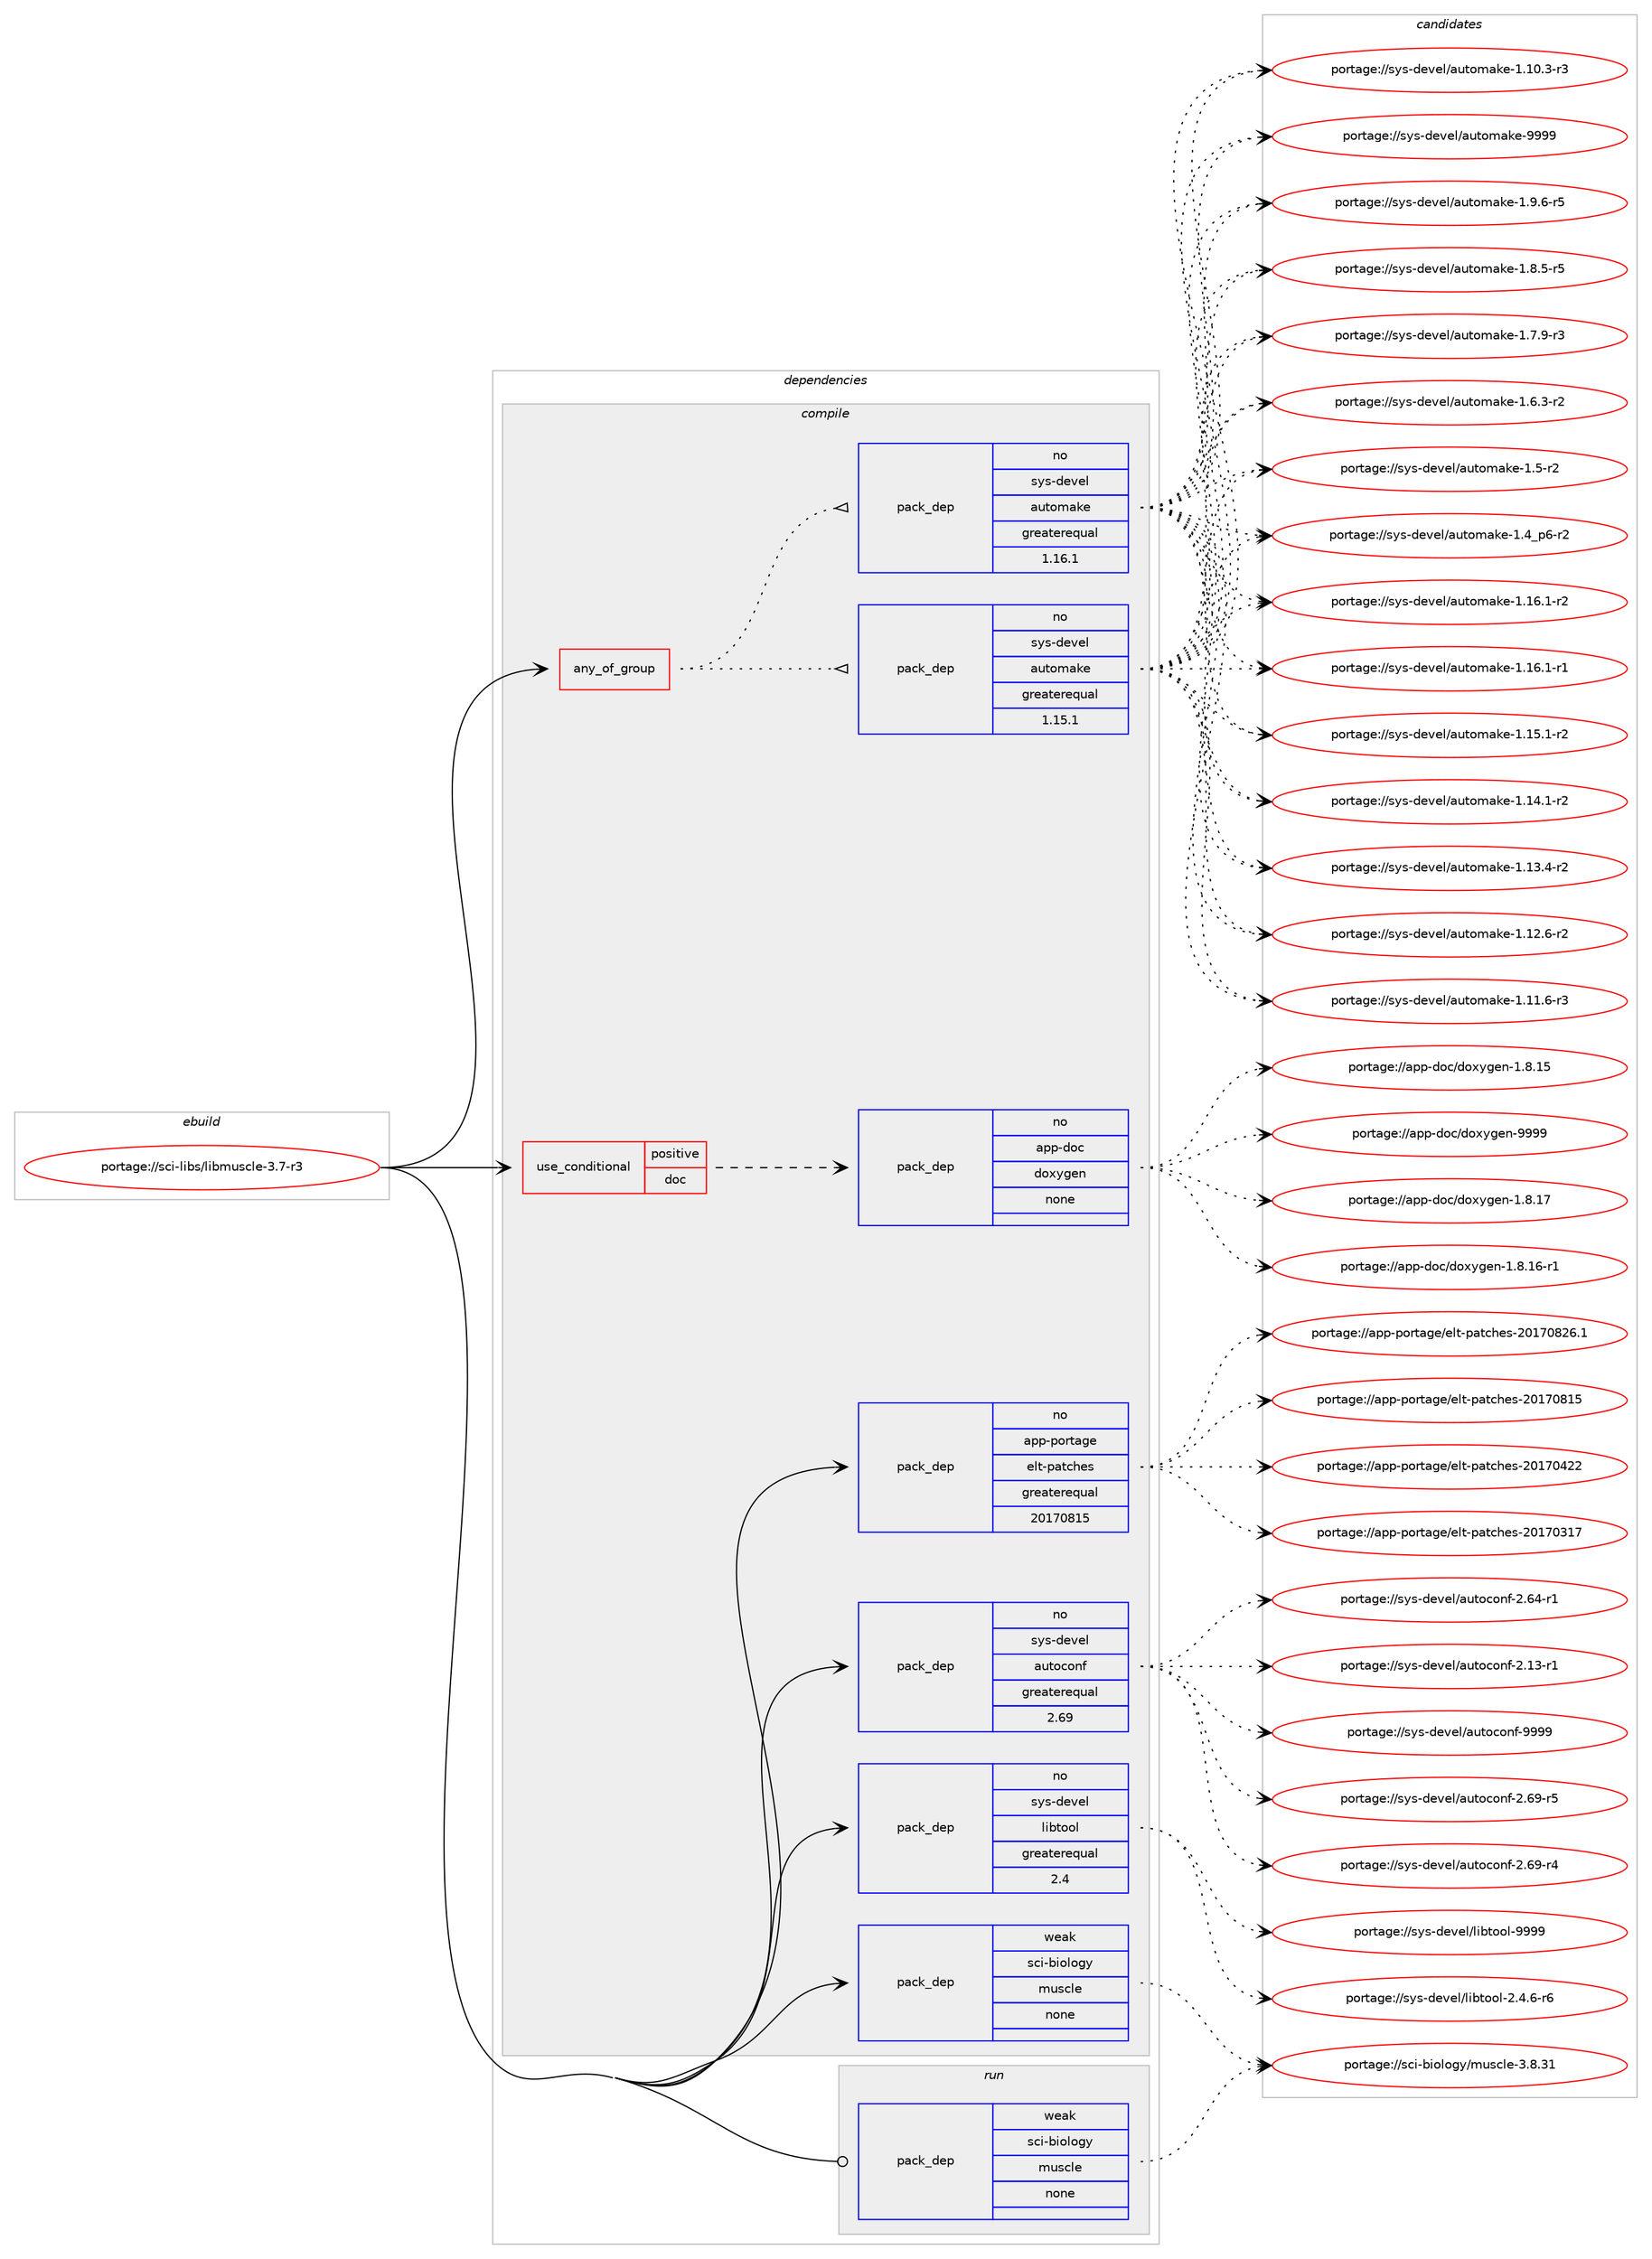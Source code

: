digraph prolog {

# *************
# Graph options
# *************

newrank=true;
concentrate=true;
compound=true;
graph [rankdir=LR,fontname=Helvetica,fontsize=10,ranksep=1.5];#, ranksep=2.5, nodesep=0.2];
edge  [arrowhead=vee];
node  [fontname=Helvetica,fontsize=10];

# **********
# The ebuild
# **********

subgraph cluster_leftcol {
color=gray;
rank=same;
label=<<i>ebuild</i>>;
id [label="portage://sci-libs/libmuscle-3.7-r3", color=red, width=4, href="../sci-libs/libmuscle-3.7-r3.svg"];
}

# ****************
# The dependencies
# ****************

subgraph cluster_midcol {
color=gray;
label=<<i>dependencies</i>>;
subgraph cluster_compile {
fillcolor="#eeeeee";
style=filled;
label=<<i>compile</i>>;
subgraph any833 {
dependency38779 [label=<<TABLE BORDER="0" CELLBORDER="1" CELLSPACING="0" CELLPADDING="4"><TR><TD CELLPADDING="10">any_of_group</TD></TR></TABLE>>, shape=none, color=red];subgraph pack30868 {
dependency38780 [label=<<TABLE BORDER="0" CELLBORDER="1" CELLSPACING="0" CELLPADDING="4" WIDTH="220"><TR><TD ROWSPAN="6" CELLPADDING="30">pack_dep</TD></TR><TR><TD WIDTH="110">no</TD></TR><TR><TD>sys-devel</TD></TR><TR><TD>automake</TD></TR><TR><TD>greaterequal</TD></TR><TR><TD>1.16.1</TD></TR></TABLE>>, shape=none, color=blue];
}
dependency38779:e -> dependency38780:w [weight=20,style="dotted",arrowhead="oinv"];
subgraph pack30869 {
dependency38781 [label=<<TABLE BORDER="0" CELLBORDER="1" CELLSPACING="0" CELLPADDING="4" WIDTH="220"><TR><TD ROWSPAN="6" CELLPADDING="30">pack_dep</TD></TR><TR><TD WIDTH="110">no</TD></TR><TR><TD>sys-devel</TD></TR><TR><TD>automake</TD></TR><TR><TD>greaterequal</TD></TR><TR><TD>1.15.1</TD></TR></TABLE>>, shape=none, color=blue];
}
dependency38779:e -> dependency38781:w [weight=20,style="dotted",arrowhead="oinv"];
}
id:e -> dependency38779:w [weight=20,style="solid",arrowhead="vee"];
subgraph cond7068 {
dependency38782 [label=<<TABLE BORDER="0" CELLBORDER="1" CELLSPACING="0" CELLPADDING="4"><TR><TD ROWSPAN="3" CELLPADDING="10">use_conditional</TD></TR><TR><TD>positive</TD></TR><TR><TD>doc</TD></TR></TABLE>>, shape=none, color=red];
subgraph pack30870 {
dependency38783 [label=<<TABLE BORDER="0" CELLBORDER="1" CELLSPACING="0" CELLPADDING="4" WIDTH="220"><TR><TD ROWSPAN="6" CELLPADDING="30">pack_dep</TD></TR><TR><TD WIDTH="110">no</TD></TR><TR><TD>app-doc</TD></TR><TR><TD>doxygen</TD></TR><TR><TD>none</TD></TR><TR><TD></TD></TR></TABLE>>, shape=none, color=blue];
}
dependency38782:e -> dependency38783:w [weight=20,style="dashed",arrowhead="vee"];
}
id:e -> dependency38782:w [weight=20,style="solid",arrowhead="vee"];
subgraph pack30871 {
dependency38784 [label=<<TABLE BORDER="0" CELLBORDER="1" CELLSPACING="0" CELLPADDING="4" WIDTH="220"><TR><TD ROWSPAN="6" CELLPADDING="30">pack_dep</TD></TR><TR><TD WIDTH="110">no</TD></TR><TR><TD>app-portage</TD></TR><TR><TD>elt-patches</TD></TR><TR><TD>greaterequal</TD></TR><TR><TD>20170815</TD></TR></TABLE>>, shape=none, color=blue];
}
id:e -> dependency38784:w [weight=20,style="solid",arrowhead="vee"];
subgraph pack30872 {
dependency38785 [label=<<TABLE BORDER="0" CELLBORDER="1" CELLSPACING="0" CELLPADDING="4" WIDTH="220"><TR><TD ROWSPAN="6" CELLPADDING="30">pack_dep</TD></TR><TR><TD WIDTH="110">no</TD></TR><TR><TD>sys-devel</TD></TR><TR><TD>autoconf</TD></TR><TR><TD>greaterequal</TD></TR><TR><TD>2.69</TD></TR></TABLE>>, shape=none, color=blue];
}
id:e -> dependency38785:w [weight=20,style="solid",arrowhead="vee"];
subgraph pack30873 {
dependency38786 [label=<<TABLE BORDER="0" CELLBORDER="1" CELLSPACING="0" CELLPADDING="4" WIDTH="220"><TR><TD ROWSPAN="6" CELLPADDING="30">pack_dep</TD></TR><TR><TD WIDTH="110">no</TD></TR><TR><TD>sys-devel</TD></TR><TR><TD>libtool</TD></TR><TR><TD>greaterequal</TD></TR><TR><TD>2.4</TD></TR></TABLE>>, shape=none, color=blue];
}
id:e -> dependency38786:w [weight=20,style="solid",arrowhead="vee"];
subgraph pack30874 {
dependency38787 [label=<<TABLE BORDER="0" CELLBORDER="1" CELLSPACING="0" CELLPADDING="4" WIDTH="220"><TR><TD ROWSPAN="6" CELLPADDING="30">pack_dep</TD></TR><TR><TD WIDTH="110">weak</TD></TR><TR><TD>sci-biology</TD></TR><TR><TD>muscle</TD></TR><TR><TD>none</TD></TR><TR><TD></TD></TR></TABLE>>, shape=none, color=blue];
}
id:e -> dependency38787:w [weight=20,style="solid",arrowhead="vee"];
}
subgraph cluster_compileandrun {
fillcolor="#eeeeee";
style=filled;
label=<<i>compile and run</i>>;
}
subgraph cluster_run {
fillcolor="#eeeeee";
style=filled;
label=<<i>run</i>>;
subgraph pack30875 {
dependency38788 [label=<<TABLE BORDER="0" CELLBORDER="1" CELLSPACING="0" CELLPADDING="4" WIDTH="220"><TR><TD ROWSPAN="6" CELLPADDING="30">pack_dep</TD></TR><TR><TD WIDTH="110">weak</TD></TR><TR><TD>sci-biology</TD></TR><TR><TD>muscle</TD></TR><TR><TD>none</TD></TR><TR><TD></TD></TR></TABLE>>, shape=none, color=blue];
}
id:e -> dependency38788:w [weight=20,style="solid",arrowhead="odot"];
}
}

# **************
# The candidates
# **************

subgraph cluster_choices {
rank=same;
color=gray;
label=<<i>candidates</i>>;

subgraph choice30868 {
color=black;
nodesep=1;
choice115121115451001011181011084797117116111109971071014557575757 [label="portage://sys-devel/automake-9999", color=red, width=4,href="../sys-devel/automake-9999.svg"];
choice115121115451001011181011084797117116111109971071014549465746544511453 [label="portage://sys-devel/automake-1.9.6-r5", color=red, width=4,href="../sys-devel/automake-1.9.6-r5.svg"];
choice115121115451001011181011084797117116111109971071014549465646534511453 [label="portage://sys-devel/automake-1.8.5-r5", color=red, width=4,href="../sys-devel/automake-1.8.5-r5.svg"];
choice115121115451001011181011084797117116111109971071014549465546574511451 [label="portage://sys-devel/automake-1.7.9-r3", color=red, width=4,href="../sys-devel/automake-1.7.9-r3.svg"];
choice115121115451001011181011084797117116111109971071014549465446514511450 [label="portage://sys-devel/automake-1.6.3-r2", color=red, width=4,href="../sys-devel/automake-1.6.3-r2.svg"];
choice11512111545100101118101108479711711611110997107101454946534511450 [label="portage://sys-devel/automake-1.5-r2", color=red, width=4,href="../sys-devel/automake-1.5-r2.svg"];
choice115121115451001011181011084797117116111109971071014549465295112544511450 [label="portage://sys-devel/automake-1.4_p6-r2", color=red, width=4,href="../sys-devel/automake-1.4_p6-r2.svg"];
choice11512111545100101118101108479711711611110997107101454946495446494511450 [label="portage://sys-devel/automake-1.16.1-r2", color=red, width=4,href="../sys-devel/automake-1.16.1-r2.svg"];
choice11512111545100101118101108479711711611110997107101454946495446494511449 [label="portage://sys-devel/automake-1.16.1-r1", color=red, width=4,href="../sys-devel/automake-1.16.1-r1.svg"];
choice11512111545100101118101108479711711611110997107101454946495346494511450 [label="portage://sys-devel/automake-1.15.1-r2", color=red, width=4,href="../sys-devel/automake-1.15.1-r2.svg"];
choice11512111545100101118101108479711711611110997107101454946495246494511450 [label="portage://sys-devel/automake-1.14.1-r2", color=red, width=4,href="../sys-devel/automake-1.14.1-r2.svg"];
choice11512111545100101118101108479711711611110997107101454946495146524511450 [label="portage://sys-devel/automake-1.13.4-r2", color=red, width=4,href="../sys-devel/automake-1.13.4-r2.svg"];
choice11512111545100101118101108479711711611110997107101454946495046544511450 [label="portage://sys-devel/automake-1.12.6-r2", color=red, width=4,href="../sys-devel/automake-1.12.6-r2.svg"];
choice11512111545100101118101108479711711611110997107101454946494946544511451 [label="portage://sys-devel/automake-1.11.6-r3", color=red, width=4,href="../sys-devel/automake-1.11.6-r3.svg"];
choice11512111545100101118101108479711711611110997107101454946494846514511451 [label="portage://sys-devel/automake-1.10.3-r3", color=red, width=4,href="../sys-devel/automake-1.10.3-r3.svg"];
dependency38780:e -> choice115121115451001011181011084797117116111109971071014557575757:w [style=dotted,weight="100"];
dependency38780:e -> choice115121115451001011181011084797117116111109971071014549465746544511453:w [style=dotted,weight="100"];
dependency38780:e -> choice115121115451001011181011084797117116111109971071014549465646534511453:w [style=dotted,weight="100"];
dependency38780:e -> choice115121115451001011181011084797117116111109971071014549465546574511451:w [style=dotted,weight="100"];
dependency38780:e -> choice115121115451001011181011084797117116111109971071014549465446514511450:w [style=dotted,weight="100"];
dependency38780:e -> choice11512111545100101118101108479711711611110997107101454946534511450:w [style=dotted,weight="100"];
dependency38780:e -> choice115121115451001011181011084797117116111109971071014549465295112544511450:w [style=dotted,weight="100"];
dependency38780:e -> choice11512111545100101118101108479711711611110997107101454946495446494511450:w [style=dotted,weight="100"];
dependency38780:e -> choice11512111545100101118101108479711711611110997107101454946495446494511449:w [style=dotted,weight="100"];
dependency38780:e -> choice11512111545100101118101108479711711611110997107101454946495346494511450:w [style=dotted,weight="100"];
dependency38780:e -> choice11512111545100101118101108479711711611110997107101454946495246494511450:w [style=dotted,weight="100"];
dependency38780:e -> choice11512111545100101118101108479711711611110997107101454946495146524511450:w [style=dotted,weight="100"];
dependency38780:e -> choice11512111545100101118101108479711711611110997107101454946495046544511450:w [style=dotted,weight="100"];
dependency38780:e -> choice11512111545100101118101108479711711611110997107101454946494946544511451:w [style=dotted,weight="100"];
dependency38780:e -> choice11512111545100101118101108479711711611110997107101454946494846514511451:w [style=dotted,weight="100"];
}
subgraph choice30869 {
color=black;
nodesep=1;
choice115121115451001011181011084797117116111109971071014557575757 [label="portage://sys-devel/automake-9999", color=red, width=4,href="../sys-devel/automake-9999.svg"];
choice115121115451001011181011084797117116111109971071014549465746544511453 [label="portage://sys-devel/automake-1.9.6-r5", color=red, width=4,href="../sys-devel/automake-1.9.6-r5.svg"];
choice115121115451001011181011084797117116111109971071014549465646534511453 [label="portage://sys-devel/automake-1.8.5-r5", color=red, width=4,href="../sys-devel/automake-1.8.5-r5.svg"];
choice115121115451001011181011084797117116111109971071014549465546574511451 [label="portage://sys-devel/automake-1.7.9-r3", color=red, width=4,href="../sys-devel/automake-1.7.9-r3.svg"];
choice115121115451001011181011084797117116111109971071014549465446514511450 [label="portage://sys-devel/automake-1.6.3-r2", color=red, width=4,href="../sys-devel/automake-1.6.3-r2.svg"];
choice11512111545100101118101108479711711611110997107101454946534511450 [label="portage://sys-devel/automake-1.5-r2", color=red, width=4,href="../sys-devel/automake-1.5-r2.svg"];
choice115121115451001011181011084797117116111109971071014549465295112544511450 [label="portage://sys-devel/automake-1.4_p6-r2", color=red, width=4,href="../sys-devel/automake-1.4_p6-r2.svg"];
choice11512111545100101118101108479711711611110997107101454946495446494511450 [label="portage://sys-devel/automake-1.16.1-r2", color=red, width=4,href="../sys-devel/automake-1.16.1-r2.svg"];
choice11512111545100101118101108479711711611110997107101454946495446494511449 [label="portage://sys-devel/automake-1.16.1-r1", color=red, width=4,href="../sys-devel/automake-1.16.1-r1.svg"];
choice11512111545100101118101108479711711611110997107101454946495346494511450 [label="portage://sys-devel/automake-1.15.1-r2", color=red, width=4,href="../sys-devel/automake-1.15.1-r2.svg"];
choice11512111545100101118101108479711711611110997107101454946495246494511450 [label="portage://sys-devel/automake-1.14.1-r2", color=red, width=4,href="../sys-devel/automake-1.14.1-r2.svg"];
choice11512111545100101118101108479711711611110997107101454946495146524511450 [label="portage://sys-devel/automake-1.13.4-r2", color=red, width=4,href="../sys-devel/automake-1.13.4-r2.svg"];
choice11512111545100101118101108479711711611110997107101454946495046544511450 [label="portage://sys-devel/automake-1.12.6-r2", color=red, width=4,href="../sys-devel/automake-1.12.6-r2.svg"];
choice11512111545100101118101108479711711611110997107101454946494946544511451 [label="portage://sys-devel/automake-1.11.6-r3", color=red, width=4,href="../sys-devel/automake-1.11.6-r3.svg"];
choice11512111545100101118101108479711711611110997107101454946494846514511451 [label="portage://sys-devel/automake-1.10.3-r3", color=red, width=4,href="../sys-devel/automake-1.10.3-r3.svg"];
dependency38781:e -> choice115121115451001011181011084797117116111109971071014557575757:w [style=dotted,weight="100"];
dependency38781:e -> choice115121115451001011181011084797117116111109971071014549465746544511453:w [style=dotted,weight="100"];
dependency38781:e -> choice115121115451001011181011084797117116111109971071014549465646534511453:w [style=dotted,weight="100"];
dependency38781:e -> choice115121115451001011181011084797117116111109971071014549465546574511451:w [style=dotted,weight="100"];
dependency38781:e -> choice115121115451001011181011084797117116111109971071014549465446514511450:w [style=dotted,weight="100"];
dependency38781:e -> choice11512111545100101118101108479711711611110997107101454946534511450:w [style=dotted,weight="100"];
dependency38781:e -> choice115121115451001011181011084797117116111109971071014549465295112544511450:w [style=dotted,weight="100"];
dependency38781:e -> choice11512111545100101118101108479711711611110997107101454946495446494511450:w [style=dotted,weight="100"];
dependency38781:e -> choice11512111545100101118101108479711711611110997107101454946495446494511449:w [style=dotted,weight="100"];
dependency38781:e -> choice11512111545100101118101108479711711611110997107101454946495346494511450:w [style=dotted,weight="100"];
dependency38781:e -> choice11512111545100101118101108479711711611110997107101454946495246494511450:w [style=dotted,weight="100"];
dependency38781:e -> choice11512111545100101118101108479711711611110997107101454946495146524511450:w [style=dotted,weight="100"];
dependency38781:e -> choice11512111545100101118101108479711711611110997107101454946495046544511450:w [style=dotted,weight="100"];
dependency38781:e -> choice11512111545100101118101108479711711611110997107101454946494946544511451:w [style=dotted,weight="100"];
dependency38781:e -> choice11512111545100101118101108479711711611110997107101454946494846514511451:w [style=dotted,weight="100"];
}
subgraph choice30870 {
color=black;
nodesep=1;
choice971121124510011199471001111201211031011104557575757 [label="portage://app-doc/doxygen-9999", color=red, width=4,href="../app-doc/doxygen-9999.svg"];
choice9711211245100111994710011112012110310111045494656464955 [label="portage://app-doc/doxygen-1.8.17", color=red, width=4,href="../app-doc/doxygen-1.8.17.svg"];
choice97112112451001119947100111120121103101110454946564649544511449 [label="portage://app-doc/doxygen-1.8.16-r1", color=red, width=4,href="../app-doc/doxygen-1.8.16-r1.svg"];
choice9711211245100111994710011112012110310111045494656464953 [label="portage://app-doc/doxygen-1.8.15", color=red, width=4,href="../app-doc/doxygen-1.8.15.svg"];
dependency38783:e -> choice971121124510011199471001111201211031011104557575757:w [style=dotted,weight="100"];
dependency38783:e -> choice9711211245100111994710011112012110310111045494656464955:w [style=dotted,weight="100"];
dependency38783:e -> choice97112112451001119947100111120121103101110454946564649544511449:w [style=dotted,weight="100"];
dependency38783:e -> choice9711211245100111994710011112012110310111045494656464953:w [style=dotted,weight="100"];
}
subgraph choice30871 {
color=black;
nodesep=1;
choice971121124511211111411697103101471011081164511297116991041011154550484955485650544649 [label="portage://app-portage/elt-patches-20170826.1", color=red, width=4,href="../app-portage/elt-patches-20170826.1.svg"];
choice97112112451121111141169710310147101108116451129711699104101115455048495548564953 [label="portage://app-portage/elt-patches-20170815", color=red, width=4,href="../app-portage/elt-patches-20170815.svg"];
choice97112112451121111141169710310147101108116451129711699104101115455048495548525050 [label="portage://app-portage/elt-patches-20170422", color=red, width=4,href="../app-portage/elt-patches-20170422.svg"];
choice97112112451121111141169710310147101108116451129711699104101115455048495548514955 [label="portage://app-portage/elt-patches-20170317", color=red, width=4,href="../app-portage/elt-patches-20170317.svg"];
dependency38784:e -> choice971121124511211111411697103101471011081164511297116991041011154550484955485650544649:w [style=dotted,weight="100"];
dependency38784:e -> choice97112112451121111141169710310147101108116451129711699104101115455048495548564953:w [style=dotted,weight="100"];
dependency38784:e -> choice97112112451121111141169710310147101108116451129711699104101115455048495548525050:w [style=dotted,weight="100"];
dependency38784:e -> choice97112112451121111141169710310147101108116451129711699104101115455048495548514955:w [style=dotted,weight="100"];
}
subgraph choice30872 {
color=black;
nodesep=1;
choice115121115451001011181011084797117116111991111101024557575757 [label="portage://sys-devel/autoconf-9999", color=red, width=4,href="../sys-devel/autoconf-9999.svg"];
choice1151211154510010111810110847971171161119911111010245504654574511453 [label="portage://sys-devel/autoconf-2.69-r5", color=red, width=4,href="../sys-devel/autoconf-2.69-r5.svg"];
choice1151211154510010111810110847971171161119911111010245504654574511452 [label="portage://sys-devel/autoconf-2.69-r4", color=red, width=4,href="../sys-devel/autoconf-2.69-r4.svg"];
choice1151211154510010111810110847971171161119911111010245504654524511449 [label="portage://sys-devel/autoconf-2.64-r1", color=red, width=4,href="../sys-devel/autoconf-2.64-r1.svg"];
choice1151211154510010111810110847971171161119911111010245504649514511449 [label="portage://sys-devel/autoconf-2.13-r1", color=red, width=4,href="../sys-devel/autoconf-2.13-r1.svg"];
dependency38785:e -> choice115121115451001011181011084797117116111991111101024557575757:w [style=dotted,weight="100"];
dependency38785:e -> choice1151211154510010111810110847971171161119911111010245504654574511453:w [style=dotted,weight="100"];
dependency38785:e -> choice1151211154510010111810110847971171161119911111010245504654574511452:w [style=dotted,weight="100"];
dependency38785:e -> choice1151211154510010111810110847971171161119911111010245504654524511449:w [style=dotted,weight="100"];
dependency38785:e -> choice1151211154510010111810110847971171161119911111010245504649514511449:w [style=dotted,weight="100"];
}
subgraph choice30873 {
color=black;
nodesep=1;
choice1151211154510010111810110847108105981161111111084557575757 [label="portage://sys-devel/libtool-9999", color=red, width=4,href="../sys-devel/libtool-9999.svg"];
choice1151211154510010111810110847108105981161111111084550465246544511454 [label="portage://sys-devel/libtool-2.4.6-r6", color=red, width=4,href="../sys-devel/libtool-2.4.6-r6.svg"];
dependency38786:e -> choice1151211154510010111810110847108105981161111111084557575757:w [style=dotted,weight="100"];
dependency38786:e -> choice1151211154510010111810110847108105981161111111084550465246544511454:w [style=dotted,weight="100"];
}
subgraph choice30874 {
color=black;
nodesep=1;
choice115991054598105111108111103121471091171159910810145514656465149 [label="portage://sci-biology/muscle-3.8.31", color=red, width=4,href="../sci-biology/muscle-3.8.31.svg"];
dependency38787:e -> choice115991054598105111108111103121471091171159910810145514656465149:w [style=dotted,weight="100"];
}
subgraph choice30875 {
color=black;
nodesep=1;
choice115991054598105111108111103121471091171159910810145514656465149 [label="portage://sci-biology/muscle-3.8.31", color=red, width=4,href="../sci-biology/muscle-3.8.31.svg"];
dependency38788:e -> choice115991054598105111108111103121471091171159910810145514656465149:w [style=dotted,weight="100"];
}
}

}
